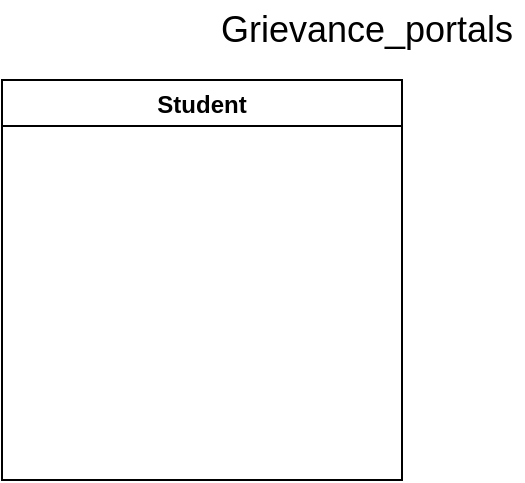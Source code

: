 <mxfile version="24.4.4" type="github">
  <diagram name="Page-1" id="5f0bae14-7c28-e335-631c-24af17079c00">
    <mxGraphModel dx="1050" dy="653" grid="1" gridSize="10" guides="1" tooltips="1" connect="1" arrows="1" fold="1" page="1" pageScale="1" pageWidth="1100" pageHeight="850" background="none" math="0" shadow="0">
      <root>
        <mxCell id="0" />
        <mxCell id="1" parent="0" />
        <mxCell id="gGCnpAlOCdv51jVyYq-0-1" value="&lt;font style=&quot;font-size: 18px;&quot;&gt;Grievance_portals&amp;nbsp;&lt;/font&gt;" style="text;html=1;align=center;verticalAlign=middle;whiteSpace=wrap;rounded=0;" vertex="1" parent="1">
          <mxGeometry x="520" y="10" width="90" height="30" as="geometry" />
        </mxCell>
        <mxCell id="gGCnpAlOCdv51jVyYq-0-2" value="Student" style="swimlane;" vertex="1" parent="1">
          <mxGeometry x="380" y="50" width="200" height="200" as="geometry" />
        </mxCell>
      </root>
    </mxGraphModel>
  </diagram>
</mxfile>
